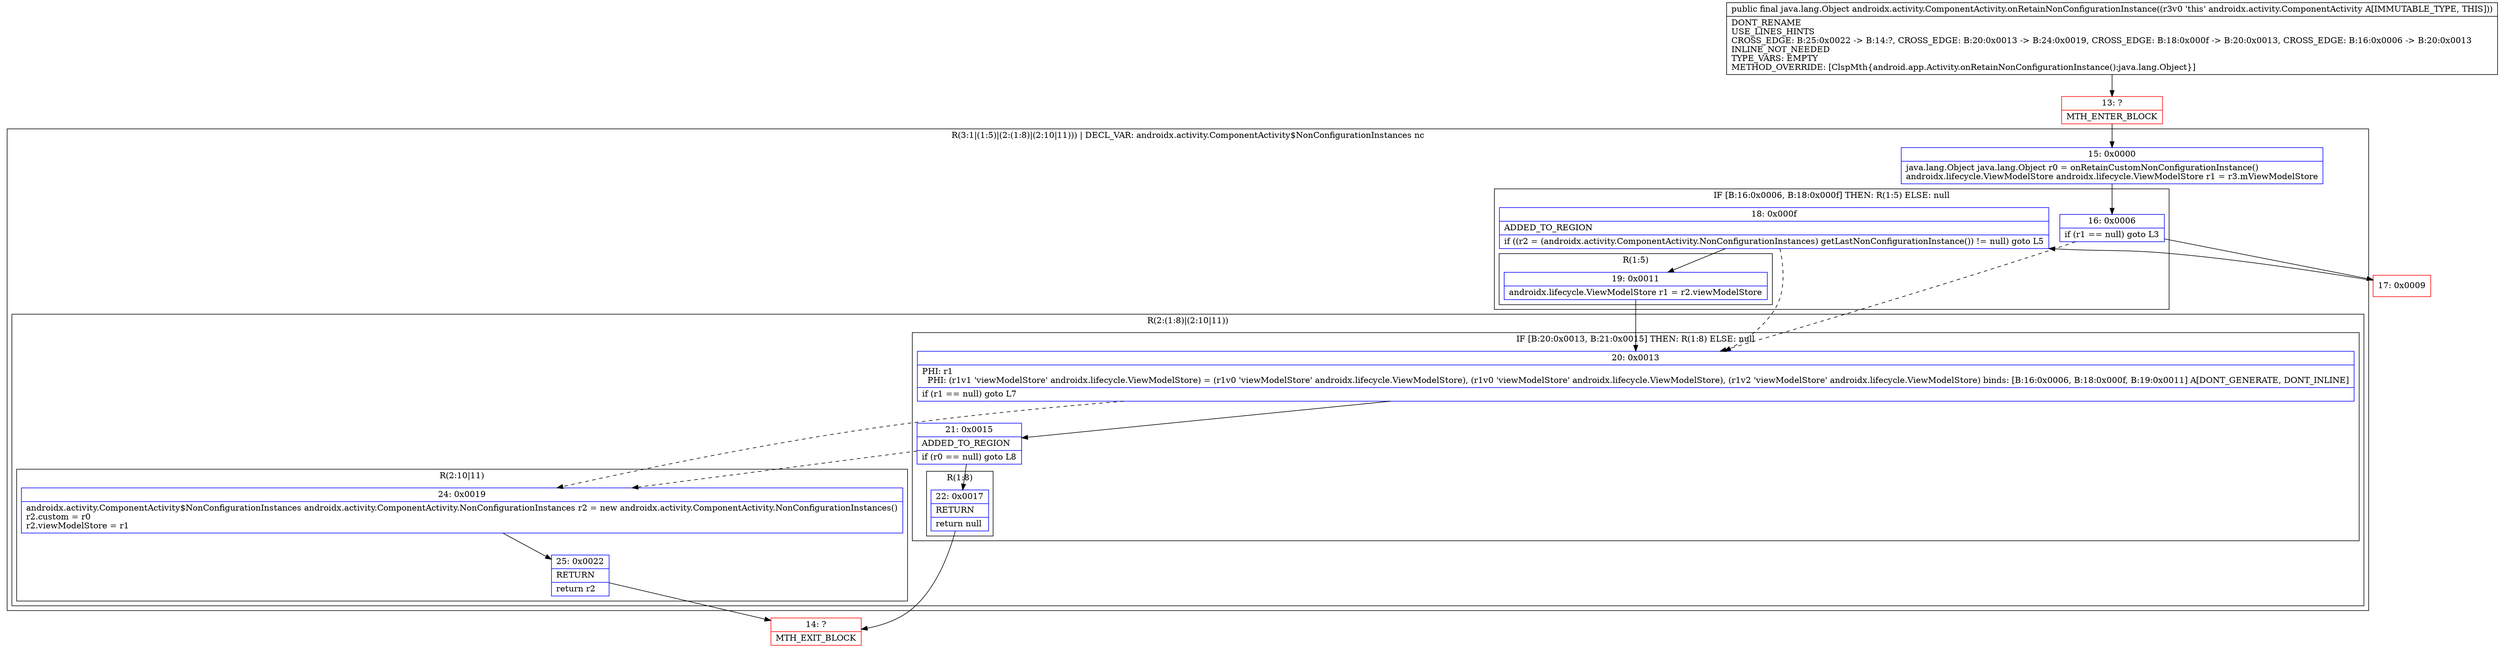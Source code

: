 digraph "CFG forandroidx.activity.ComponentActivity.onRetainNonConfigurationInstance()Ljava\/lang\/Object;" {
subgraph cluster_Region_1426697600 {
label = "R(3:1|(1:5)|(2:(1:8)|(2:10|11))) | DECL_VAR: androidx.activity.ComponentActivity$NonConfigurationInstances nc\l";
node [shape=record,color=blue];
Node_15 [shape=record,label="{15\:\ 0x0000|java.lang.Object java.lang.Object r0 = onRetainCustomNonConfigurationInstance()\landroidx.lifecycle.ViewModelStore androidx.lifecycle.ViewModelStore r1 = r3.mViewModelStore\l}"];
subgraph cluster_IfRegion_329028576 {
label = "IF [B:16:0x0006, B:18:0x000f] THEN: R(1:5) ELSE: null";
node [shape=record,color=blue];
Node_16 [shape=record,label="{16\:\ 0x0006|if (r1 == null) goto L3\l}"];
Node_18 [shape=record,label="{18\:\ 0x000f|ADDED_TO_REGION\l|if ((r2 = (androidx.activity.ComponentActivity.NonConfigurationInstances) getLastNonConfigurationInstance()) != null) goto L5\l}"];
subgraph cluster_Region_199318193 {
label = "R(1:5)";
node [shape=record,color=blue];
Node_19 [shape=record,label="{19\:\ 0x0011|androidx.lifecycle.ViewModelStore r1 = r2.viewModelStore\l}"];
}
}
subgraph cluster_Region_1512034464 {
label = "R(2:(1:8)|(2:10|11))";
node [shape=record,color=blue];
subgraph cluster_IfRegion_1096011169 {
label = "IF [B:20:0x0013, B:21:0x0015] THEN: R(1:8) ELSE: null";
node [shape=record,color=blue];
Node_20 [shape=record,label="{20\:\ 0x0013|PHI: r1 \l  PHI: (r1v1 'viewModelStore' androidx.lifecycle.ViewModelStore) = (r1v0 'viewModelStore' androidx.lifecycle.ViewModelStore), (r1v0 'viewModelStore' androidx.lifecycle.ViewModelStore), (r1v2 'viewModelStore' androidx.lifecycle.ViewModelStore) binds: [B:16:0x0006, B:18:0x000f, B:19:0x0011] A[DONT_GENERATE, DONT_INLINE]\l|if (r1 == null) goto L7\l}"];
Node_21 [shape=record,label="{21\:\ 0x0015|ADDED_TO_REGION\l|if (r0 == null) goto L8\l}"];
subgraph cluster_Region_1777538683 {
label = "R(1:8)";
node [shape=record,color=blue];
Node_22 [shape=record,label="{22\:\ 0x0017|RETURN\l|return null\l}"];
}
}
subgraph cluster_Region_1366993050 {
label = "R(2:10|11)";
node [shape=record,color=blue];
Node_24 [shape=record,label="{24\:\ 0x0019|androidx.activity.ComponentActivity$NonConfigurationInstances androidx.activity.ComponentActivity.NonConfigurationInstances r2 = new androidx.activity.ComponentActivity.NonConfigurationInstances()\lr2.custom = r0\lr2.viewModelStore = r1\l}"];
Node_25 [shape=record,label="{25\:\ 0x0022|RETURN\l|return r2\l}"];
}
}
}
Node_13 [shape=record,color=red,label="{13\:\ ?|MTH_ENTER_BLOCK\l}"];
Node_17 [shape=record,color=red,label="{17\:\ 0x0009}"];
Node_14 [shape=record,color=red,label="{14\:\ ?|MTH_EXIT_BLOCK\l}"];
MethodNode[shape=record,label="{public final java.lang.Object androidx.activity.ComponentActivity.onRetainNonConfigurationInstance((r3v0 'this' androidx.activity.ComponentActivity A[IMMUTABLE_TYPE, THIS]))  | DONT_RENAME\lUSE_LINES_HINTS\lCROSS_EDGE: B:25:0x0022 \-\> B:14:?, CROSS_EDGE: B:20:0x0013 \-\> B:24:0x0019, CROSS_EDGE: B:18:0x000f \-\> B:20:0x0013, CROSS_EDGE: B:16:0x0006 \-\> B:20:0x0013\lINLINE_NOT_NEEDED\lTYPE_VARS: EMPTY\lMETHOD_OVERRIDE: [ClspMth\{android.app.Activity.onRetainNonConfigurationInstance():java.lang.Object\}]\l}"];
MethodNode -> Node_13;Node_15 -> Node_16;
Node_16 -> Node_17;
Node_16 -> Node_20[style=dashed];
Node_18 -> Node_19;
Node_18 -> Node_20[style=dashed];
Node_19 -> Node_20;
Node_20 -> Node_21;
Node_20 -> Node_24[style=dashed];
Node_21 -> Node_22;
Node_21 -> Node_24[style=dashed];
Node_22 -> Node_14;
Node_24 -> Node_25;
Node_25 -> Node_14;
Node_13 -> Node_15;
Node_17 -> Node_18;
}

